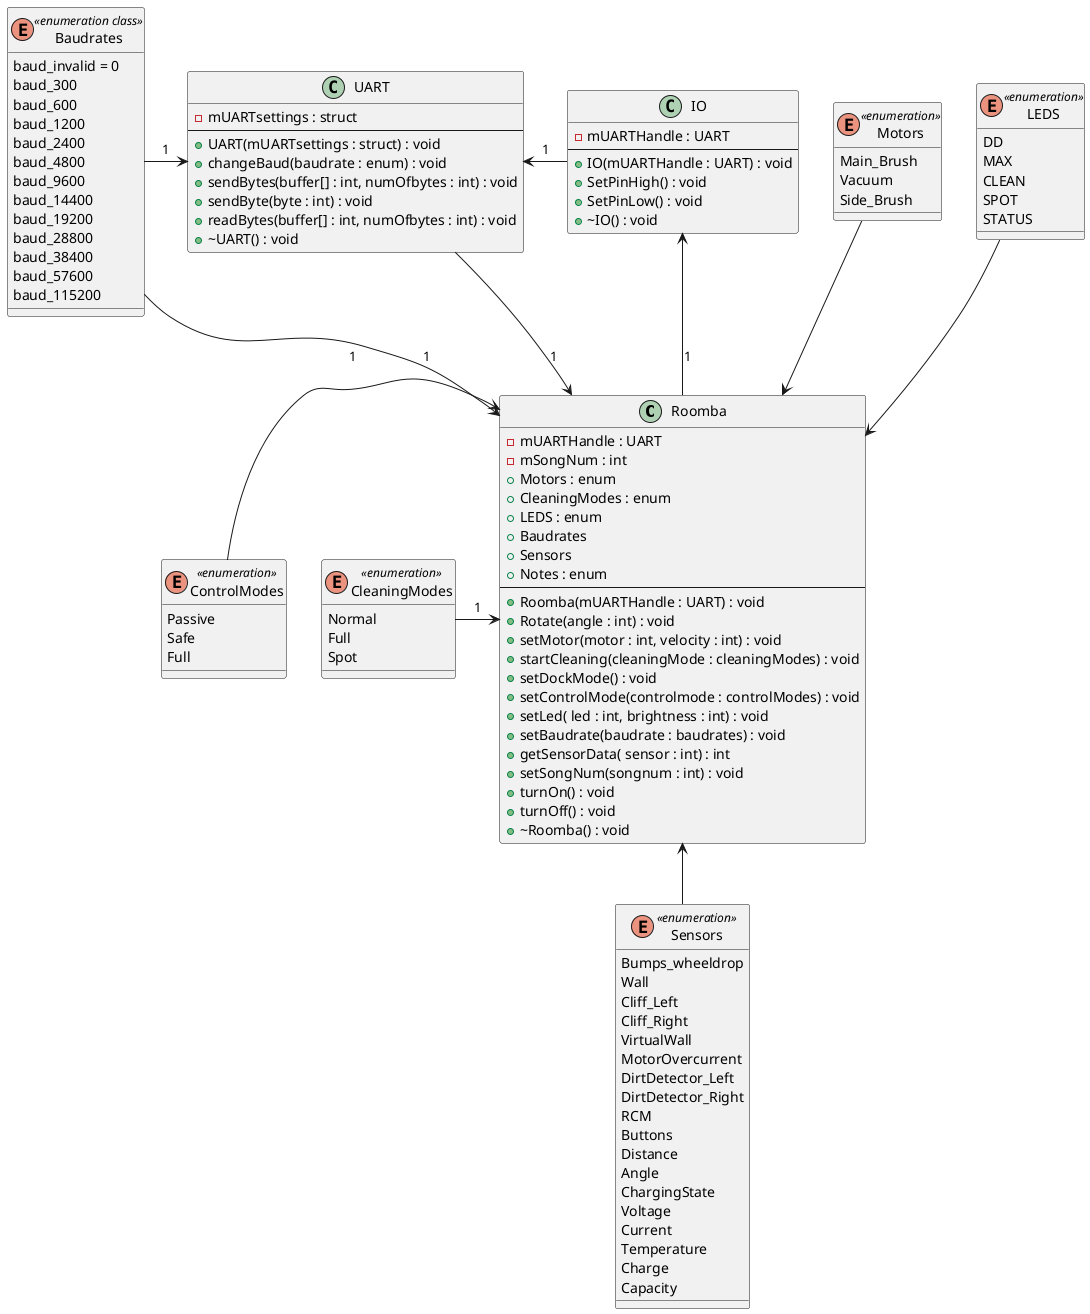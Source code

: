 @startuml Roomba

class Roomba 
class CleaningModes <<enumeration>>
class LEDS <<enumeration>>
class Motors <<enumeration>>
class ControlModes <<enumeration>>
class Sensors <<enumeration>>
interface UART
interface Baudrates <<enumeration class>>

Roomba <-left- CleaningModes : 1
Roomba <-up- LEDS
Roomba <-up- Motors 
Roomba <-left- ControlModes : 1
Roomba <-down- Sensors
Roomba <-up- UART : 1
Roomba <-left- Baudrates : 1


UART <-left- Baudrates : 1

IO <-down- Roomba : 1

UART <-right- IO : 1

class Roomba {
  - mUARTHandle : UART
  - mSongNum : int
  + Motors : enum
  + CleaningModes : enum
  + LEDS : enum
  + Baudrates
  + Sensors
  + Notes : enum
  --
  + Roomba(mUARTHandle : UART) : void
  + Rotate(angle : int) : void
  + setMotor(motor : int, velocity : int) : void
  + startCleaning(cleaningMode : cleaningModes) : void
  + setDockMode() : void
  + setControlMode(controlmode : controlModes) : void
  + setLed( led : int, brightness : int) : void
  + setBaudrate(baudrate : baudrates) : void
  + getSensorData( sensor : int) : int
  + setSongNum(songnum : int) : void
  + turnOn() : void
  + turnOff() : void
  + ~Roomba() : void
}

enum LEDS {
DD
MAX
CLEAN
SPOT
STATUS
}

enum Motors {
Main_Brush
Vacuum
Side_Brush
}

enum Baudrates {
baud_invalid = 0
baud_300
baud_600
baud_1200
baud_2400
baud_4800
baud_9600
baud_14400
baud_19200
baud_28800
baud_38400
baud_57600
baud_115200
}

class UART {
- mUARTsettings : struct
--
+ UART(mUARTsettings : struct) : void
+ changeBaud(baudrate : enum) : void
+ sendBytes(buffer[] : int, numOfbytes : int) : void
+ sendByte(byte : int) : void
+ readBytes(buffer[] : int, numOfbytes : int) : void
+ ~UART() : void
}

enum CleaningModes {
Normal
Full
Spot
}

enum ControlModes {
Passive
Safe
Full
}

enum Sensors {
Bumps_wheeldrop
Wall
Cliff_Left
Cliff_Right
VirtualWall
MotorOvercurrent
DirtDetector_Left
DirtDetector_Right
RCM
Buttons
Distance
Angle
ChargingState
Voltage
Current
Temperature
Charge
Capacity
}


class IO {
- mUARTHandle : UART
--
+ IO(mUARTHandle : UART) : void
+ SetPinHigh() : void
+ SetPinLow() : void
+ ~IO() : void
}


@enduml